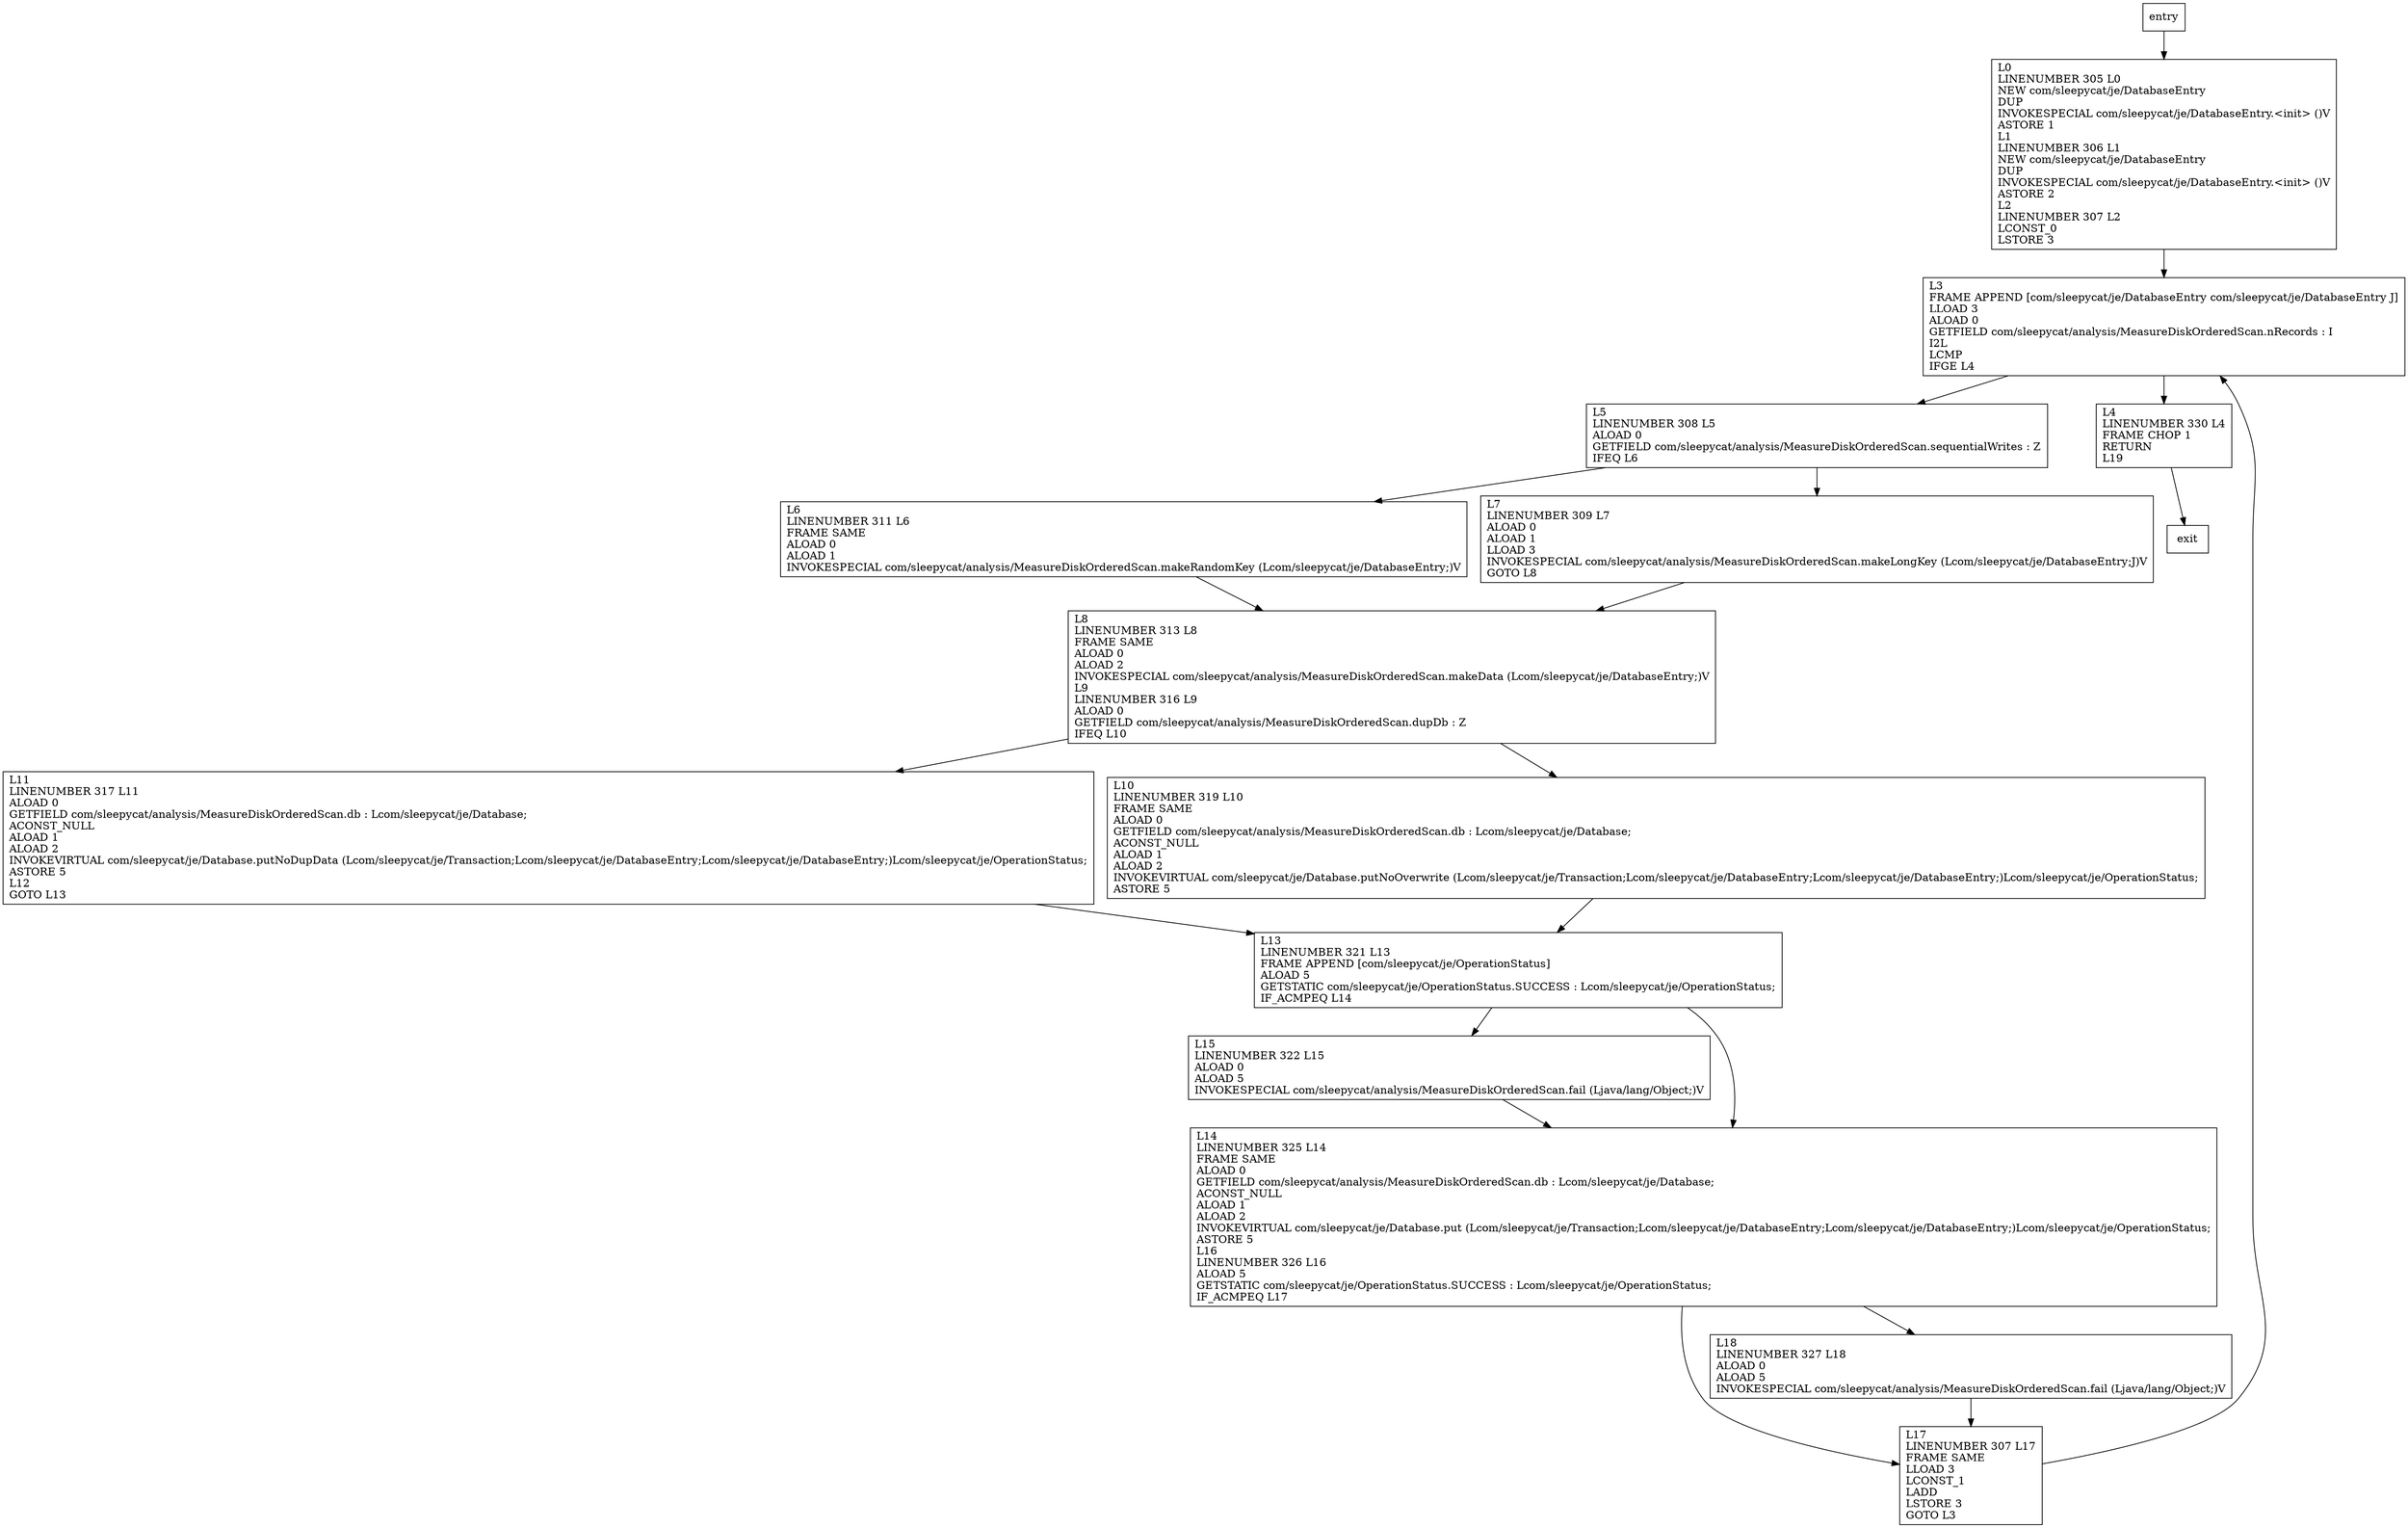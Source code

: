 digraph populate {
node [shape=record];
1482608321 [label="L3\lFRAME APPEND [com/sleepycat/je/DatabaseEntry com/sleepycat/je/DatabaseEntry J]\lLLOAD 3\lALOAD 0\lGETFIELD com/sleepycat/analysis/MeasureDiskOrderedScan.nRecords : I\lI2L\lLCMP\lIFGE L4\l"];
260890535 [label="L5\lLINENUMBER 308 L5\lALOAD 0\lGETFIELD com/sleepycat/analysis/MeasureDiskOrderedScan.sequentialWrites : Z\lIFEQ L6\l"];
1820570936 [label="L8\lLINENUMBER 313 L8\lFRAME SAME\lALOAD 0\lALOAD 2\lINVOKESPECIAL com/sleepycat/analysis/MeasureDiskOrderedScan.makeData (Lcom/sleepycat/je/DatabaseEntry;)V\lL9\lLINENUMBER 316 L9\lALOAD 0\lGETFIELD com/sleepycat/analysis/MeasureDiskOrderedScan.dupDb : Z\lIFEQ L10\l"];
926694214 [label="L11\lLINENUMBER 317 L11\lALOAD 0\lGETFIELD com/sleepycat/analysis/MeasureDiskOrderedScan.db : Lcom/sleepycat/je/Database;\lACONST_NULL\lALOAD 1\lALOAD 2\lINVOKEVIRTUAL com/sleepycat/je/Database.putNoDupData (Lcom/sleepycat/je/Transaction;Lcom/sleepycat/je/DatabaseEntry;Lcom/sleepycat/je/DatabaseEntry;)Lcom/sleepycat/je/OperationStatus;\lASTORE 5\lL12\lGOTO L13\l"];
1978082632 [label="L17\lLINENUMBER 307 L17\lFRAME SAME\lLLOAD 3\lLCONST_1\lLADD\lLSTORE 3\lGOTO L3\l"];
1062296625 [label="L0\lLINENUMBER 305 L0\lNEW com/sleepycat/je/DatabaseEntry\lDUP\lINVOKESPECIAL com/sleepycat/je/DatabaseEntry.\<init\> ()V\lASTORE 1\lL1\lLINENUMBER 306 L1\lNEW com/sleepycat/je/DatabaseEntry\lDUP\lINVOKESPECIAL com/sleepycat/je/DatabaseEntry.\<init\> ()V\lASTORE 2\lL2\lLINENUMBER 307 L2\lLCONST_0\lLSTORE 3\l"];
1596194632 [label="L15\lLINENUMBER 322 L15\lALOAD 0\lALOAD 5\lINVOKESPECIAL com/sleepycat/analysis/MeasureDiskOrderedScan.fail (Ljava/lang/Object;)V\l"];
517605451 [label="L18\lLINENUMBER 327 L18\lALOAD 0\lALOAD 5\lINVOKESPECIAL com/sleepycat/analysis/MeasureDiskOrderedScan.fail (Ljava/lang/Object;)V\l"];
160635361 [label="L14\lLINENUMBER 325 L14\lFRAME SAME\lALOAD 0\lGETFIELD com/sleepycat/analysis/MeasureDiskOrderedScan.db : Lcom/sleepycat/je/Database;\lACONST_NULL\lALOAD 1\lALOAD 2\lINVOKEVIRTUAL com/sleepycat/je/Database.put (Lcom/sleepycat/je/Transaction;Lcom/sleepycat/je/DatabaseEntry;Lcom/sleepycat/je/DatabaseEntry;)Lcom/sleepycat/je/OperationStatus;\lASTORE 5\lL16\lLINENUMBER 326 L16\lALOAD 5\lGETSTATIC com/sleepycat/je/OperationStatus.SUCCESS : Lcom/sleepycat/je/OperationStatus;\lIF_ACMPEQ L17\l"];
731760831 [label="L6\lLINENUMBER 311 L6\lFRAME SAME\lALOAD 0\lALOAD 1\lINVOKESPECIAL com/sleepycat/analysis/MeasureDiskOrderedScan.makeRandomKey (Lcom/sleepycat/je/DatabaseEntry;)V\l"];
94057419 [label="L7\lLINENUMBER 309 L7\lALOAD 0\lALOAD 1\lLLOAD 3\lINVOKESPECIAL com/sleepycat/analysis/MeasureDiskOrderedScan.makeLongKey (Lcom/sleepycat/je/DatabaseEntry;J)V\lGOTO L8\l"];
1923204398 [label="L10\lLINENUMBER 319 L10\lFRAME SAME\lALOAD 0\lGETFIELD com/sleepycat/analysis/MeasureDiskOrderedScan.db : Lcom/sleepycat/je/Database;\lACONST_NULL\lALOAD 1\lALOAD 2\lINVOKEVIRTUAL com/sleepycat/je/Database.putNoOverwrite (Lcom/sleepycat/je/Transaction;Lcom/sleepycat/je/DatabaseEntry;Lcom/sleepycat/je/DatabaseEntry;)Lcom/sleepycat/je/OperationStatus;\lASTORE 5\l"];
788051418 [label="L13\lLINENUMBER 321 L13\lFRAME APPEND [com/sleepycat/je/OperationStatus]\lALOAD 5\lGETSTATIC com/sleepycat/je/OperationStatus.SUCCESS : Lcom/sleepycat/je/OperationStatus;\lIF_ACMPEQ L14\l"];
504938393 [label="L4\lLINENUMBER 330 L4\lFRAME CHOP 1\lRETURN\lL19\l"];
entry;
exit;
1482608321 -> 260890535
1482608321 -> 504938393
260890535 -> 731760831
260890535 -> 94057419
1820570936 -> 1923204398
1820570936 -> 926694214
926694214 -> 788051418
1978082632 -> 1482608321
1062296625 -> 1482608321
1596194632 -> 160635361
517605451 -> 1978082632
160635361 -> 1978082632
160635361 -> 517605451
entry -> 1062296625
731760831 -> 1820570936
94057419 -> 1820570936
1923204398 -> 788051418
788051418 -> 160635361
788051418 -> 1596194632
504938393 -> exit
}
